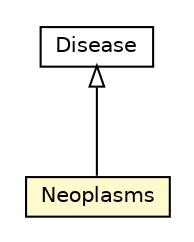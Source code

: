 #!/usr/local/bin/dot
#
# Class diagram 
# Generated by UMLGraph version R5_6-24-gf6e263 (http://www.umlgraph.org/)
#

digraph G {
	edge [fontname="Helvetica",fontsize=10,labelfontname="Helvetica",labelfontsize=10];
	node [fontname="Helvetica",fontsize=10,shape=plaintext];
	nodesep=0.25;
	ranksep=0.5;
	// org.universAAL.ontology.ICD10Diseases.owl.Neoplasms
	c257615 [label=<<table title="org.universAAL.ontology.ICD10Diseases.owl.Neoplasms" border="0" cellborder="1" cellspacing="0" cellpadding="2" port="p" bgcolor="lemonChiffon" href="./Neoplasms.html">
		<tr><td><table border="0" cellspacing="0" cellpadding="1">
<tr><td align="center" balign="center"> Neoplasms </td></tr>
		</table></td></tr>
		</table>>, URL="./Neoplasms.html", fontname="Helvetica", fontcolor="black", fontsize=10.0];
	// org.universAAL.ontology.disease.owl.Disease
	c257632 [label=<<table title="org.universAAL.ontology.disease.owl.Disease" border="0" cellborder="1" cellspacing="0" cellpadding="2" port="p" href="../../disease/owl/Disease.html">
		<tr><td><table border="0" cellspacing="0" cellpadding="1">
<tr><td align="center" balign="center"> Disease </td></tr>
		</table></td></tr>
		</table>>, URL="../../disease/owl/Disease.html", fontname="Helvetica", fontcolor="black", fontsize=10.0];
	//org.universAAL.ontology.ICD10Diseases.owl.Neoplasms extends org.universAAL.ontology.disease.owl.Disease
	c257632:p -> c257615:p [dir=back,arrowtail=empty];
}

